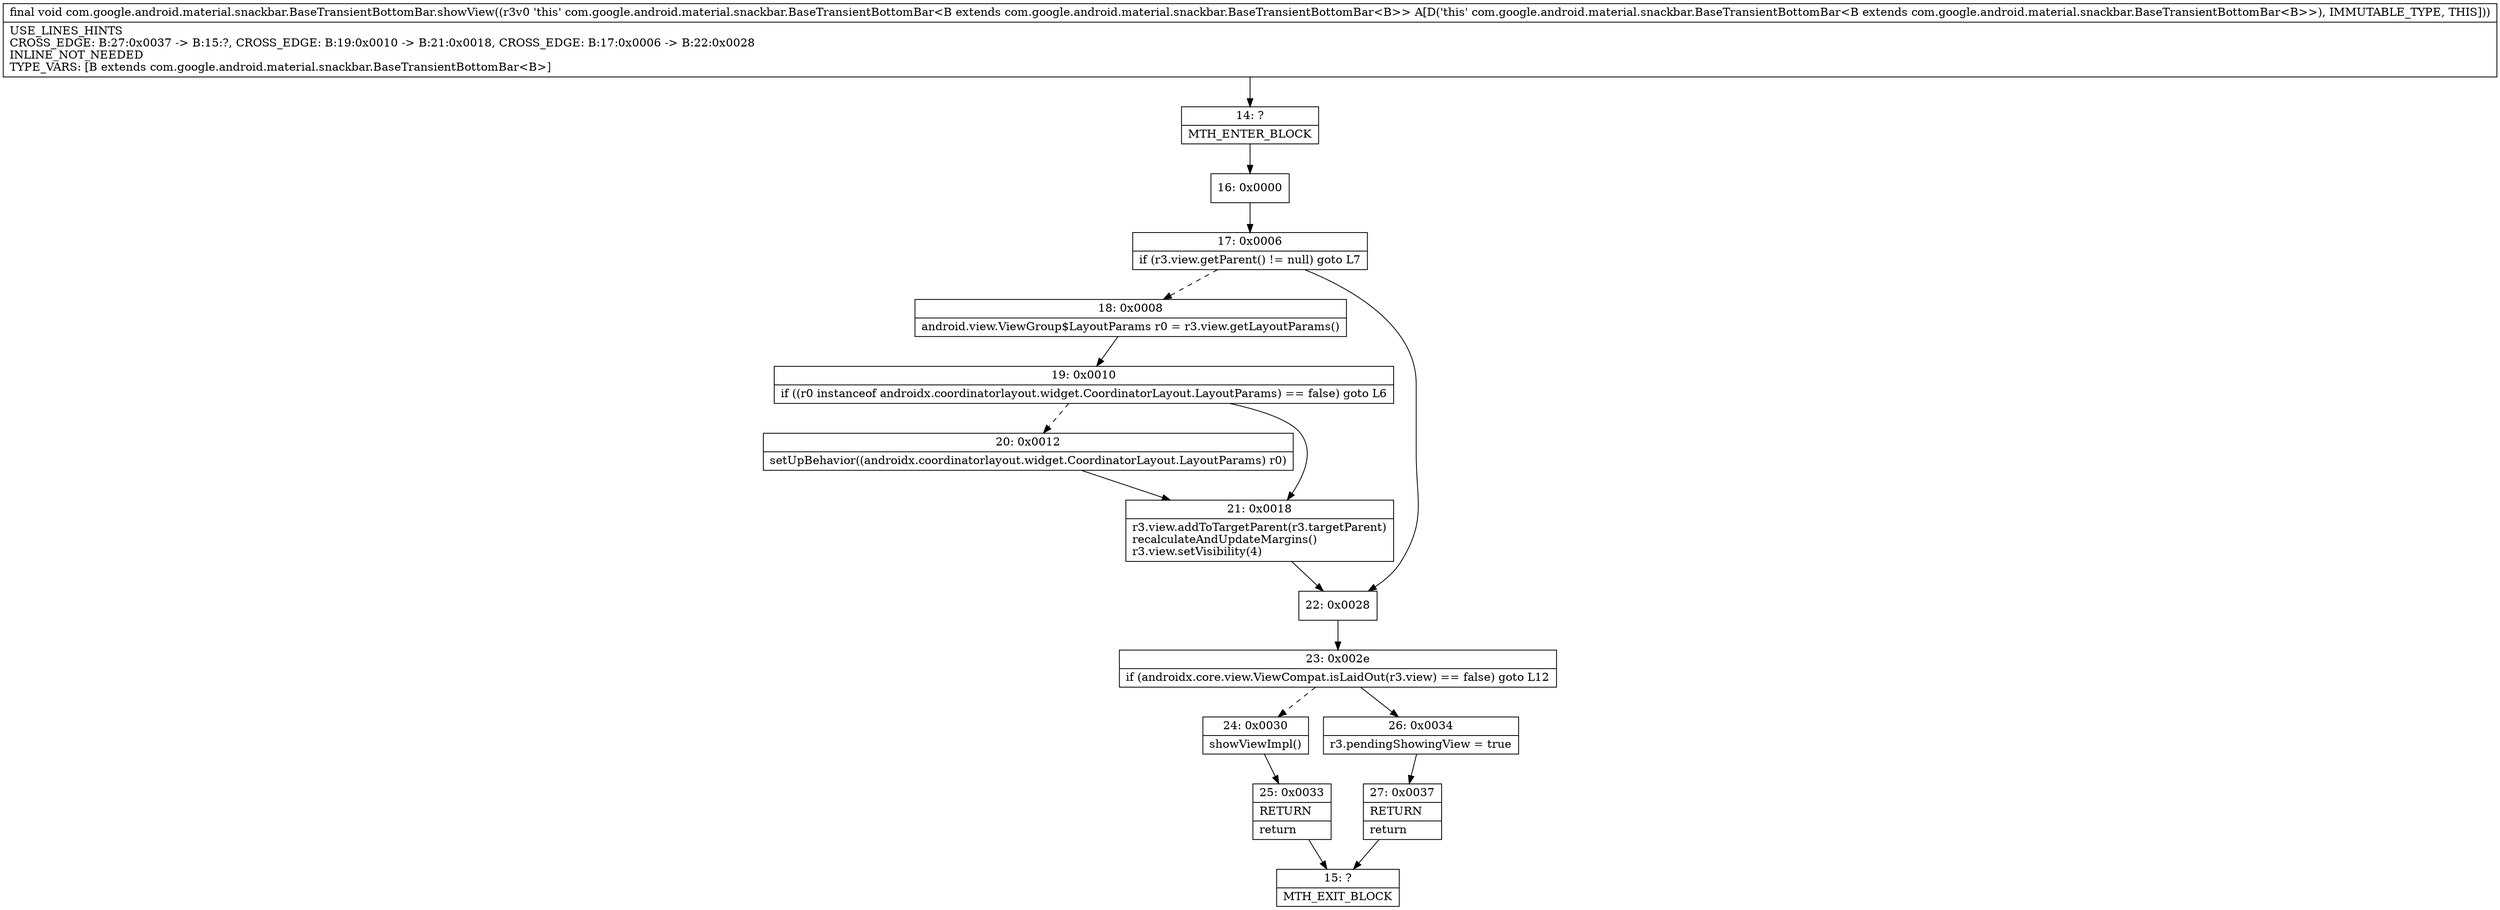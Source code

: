 digraph "CFG forcom.google.android.material.snackbar.BaseTransientBottomBar.showView()V" {
Node_14 [shape=record,label="{14\:\ ?|MTH_ENTER_BLOCK\l}"];
Node_16 [shape=record,label="{16\:\ 0x0000}"];
Node_17 [shape=record,label="{17\:\ 0x0006|if (r3.view.getParent() != null) goto L7\l}"];
Node_18 [shape=record,label="{18\:\ 0x0008|android.view.ViewGroup$LayoutParams r0 = r3.view.getLayoutParams()\l}"];
Node_19 [shape=record,label="{19\:\ 0x0010|if ((r0 instanceof androidx.coordinatorlayout.widget.CoordinatorLayout.LayoutParams) == false) goto L6\l}"];
Node_20 [shape=record,label="{20\:\ 0x0012|setUpBehavior((androidx.coordinatorlayout.widget.CoordinatorLayout.LayoutParams) r0)\l}"];
Node_21 [shape=record,label="{21\:\ 0x0018|r3.view.addToTargetParent(r3.targetParent)\lrecalculateAndUpdateMargins()\lr3.view.setVisibility(4)\l}"];
Node_22 [shape=record,label="{22\:\ 0x0028}"];
Node_23 [shape=record,label="{23\:\ 0x002e|if (androidx.core.view.ViewCompat.isLaidOut(r3.view) == false) goto L12\l}"];
Node_24 [shape=record,label="{24\:\ 0x0030|showViewImpl()\l}"];
Node_25 [shape=record,label="{25\:\ 0x0033|RETURN\l|return\l}"];
Node_15 [shape=record,label="{15\:\ ?|MTH_EXIT_BLOCK\l}"];
Node_26 [shape=record,label="{26\:\ 0x0034|r3.pendingShowingView = true\l}"];
Node_27 [shape=record,label="{27\:\ 0x0037|RETURN\l|return\l}"];
MethodNode[shape=record,label="{final void com.google.android.material.snackbar.BaseTransientBottomBar.showView((r3v0 'this' com.google.android.material.snackbar.BaseTransientBottomBar\<B extends com.google.android.material.snackbar.BaseTransientBottomBar\<B\>\> A[D('this' com.google.android.material.snackbar.BaseTransientBottomBar\<B extends com.google.android.material.snackbar.BaseTransientBottomBar\<B\>\>), IMMUTABLE_TYPE, THIS]))  | USE_LINES_HINTS\lCROSS_EDGE: B:27:0x0037 \-\> B:15:?, CROSS_EDGE: B:19:0x0010 \-\> B:21:0x0018, CROSS_EDGE: B:17:0x0006 \-\> B:22:0x0028\lINLINE_NOT_NEEDED\lTYPE_VARS: [B extends com.google.android.material.snackbar.BaseTransientBottomBar\<B\>]\l}"];
MethodNode -> Node_14;Node_14 -> Node_16;
Node_16 -> Node_17;
Node_17 -> Node_18[style=dashed];
Node_17 -> Node_22;
Node_18 -> Node_19;
Node_19 -> Node_20[style=dashed];
Node_19 -> Node_21;
Node_20 -> Node_21;
Node_21 -> Node_22;
Node_22 -> Node_23;
Node_23 -> Node_24[style=dashed];
Node_23 -> Node_26;
Node_24 -> Node_25;
Node_25 -> Node_15;
Node_26 -> Node_27;
Node_27 -> Node_15;
}

